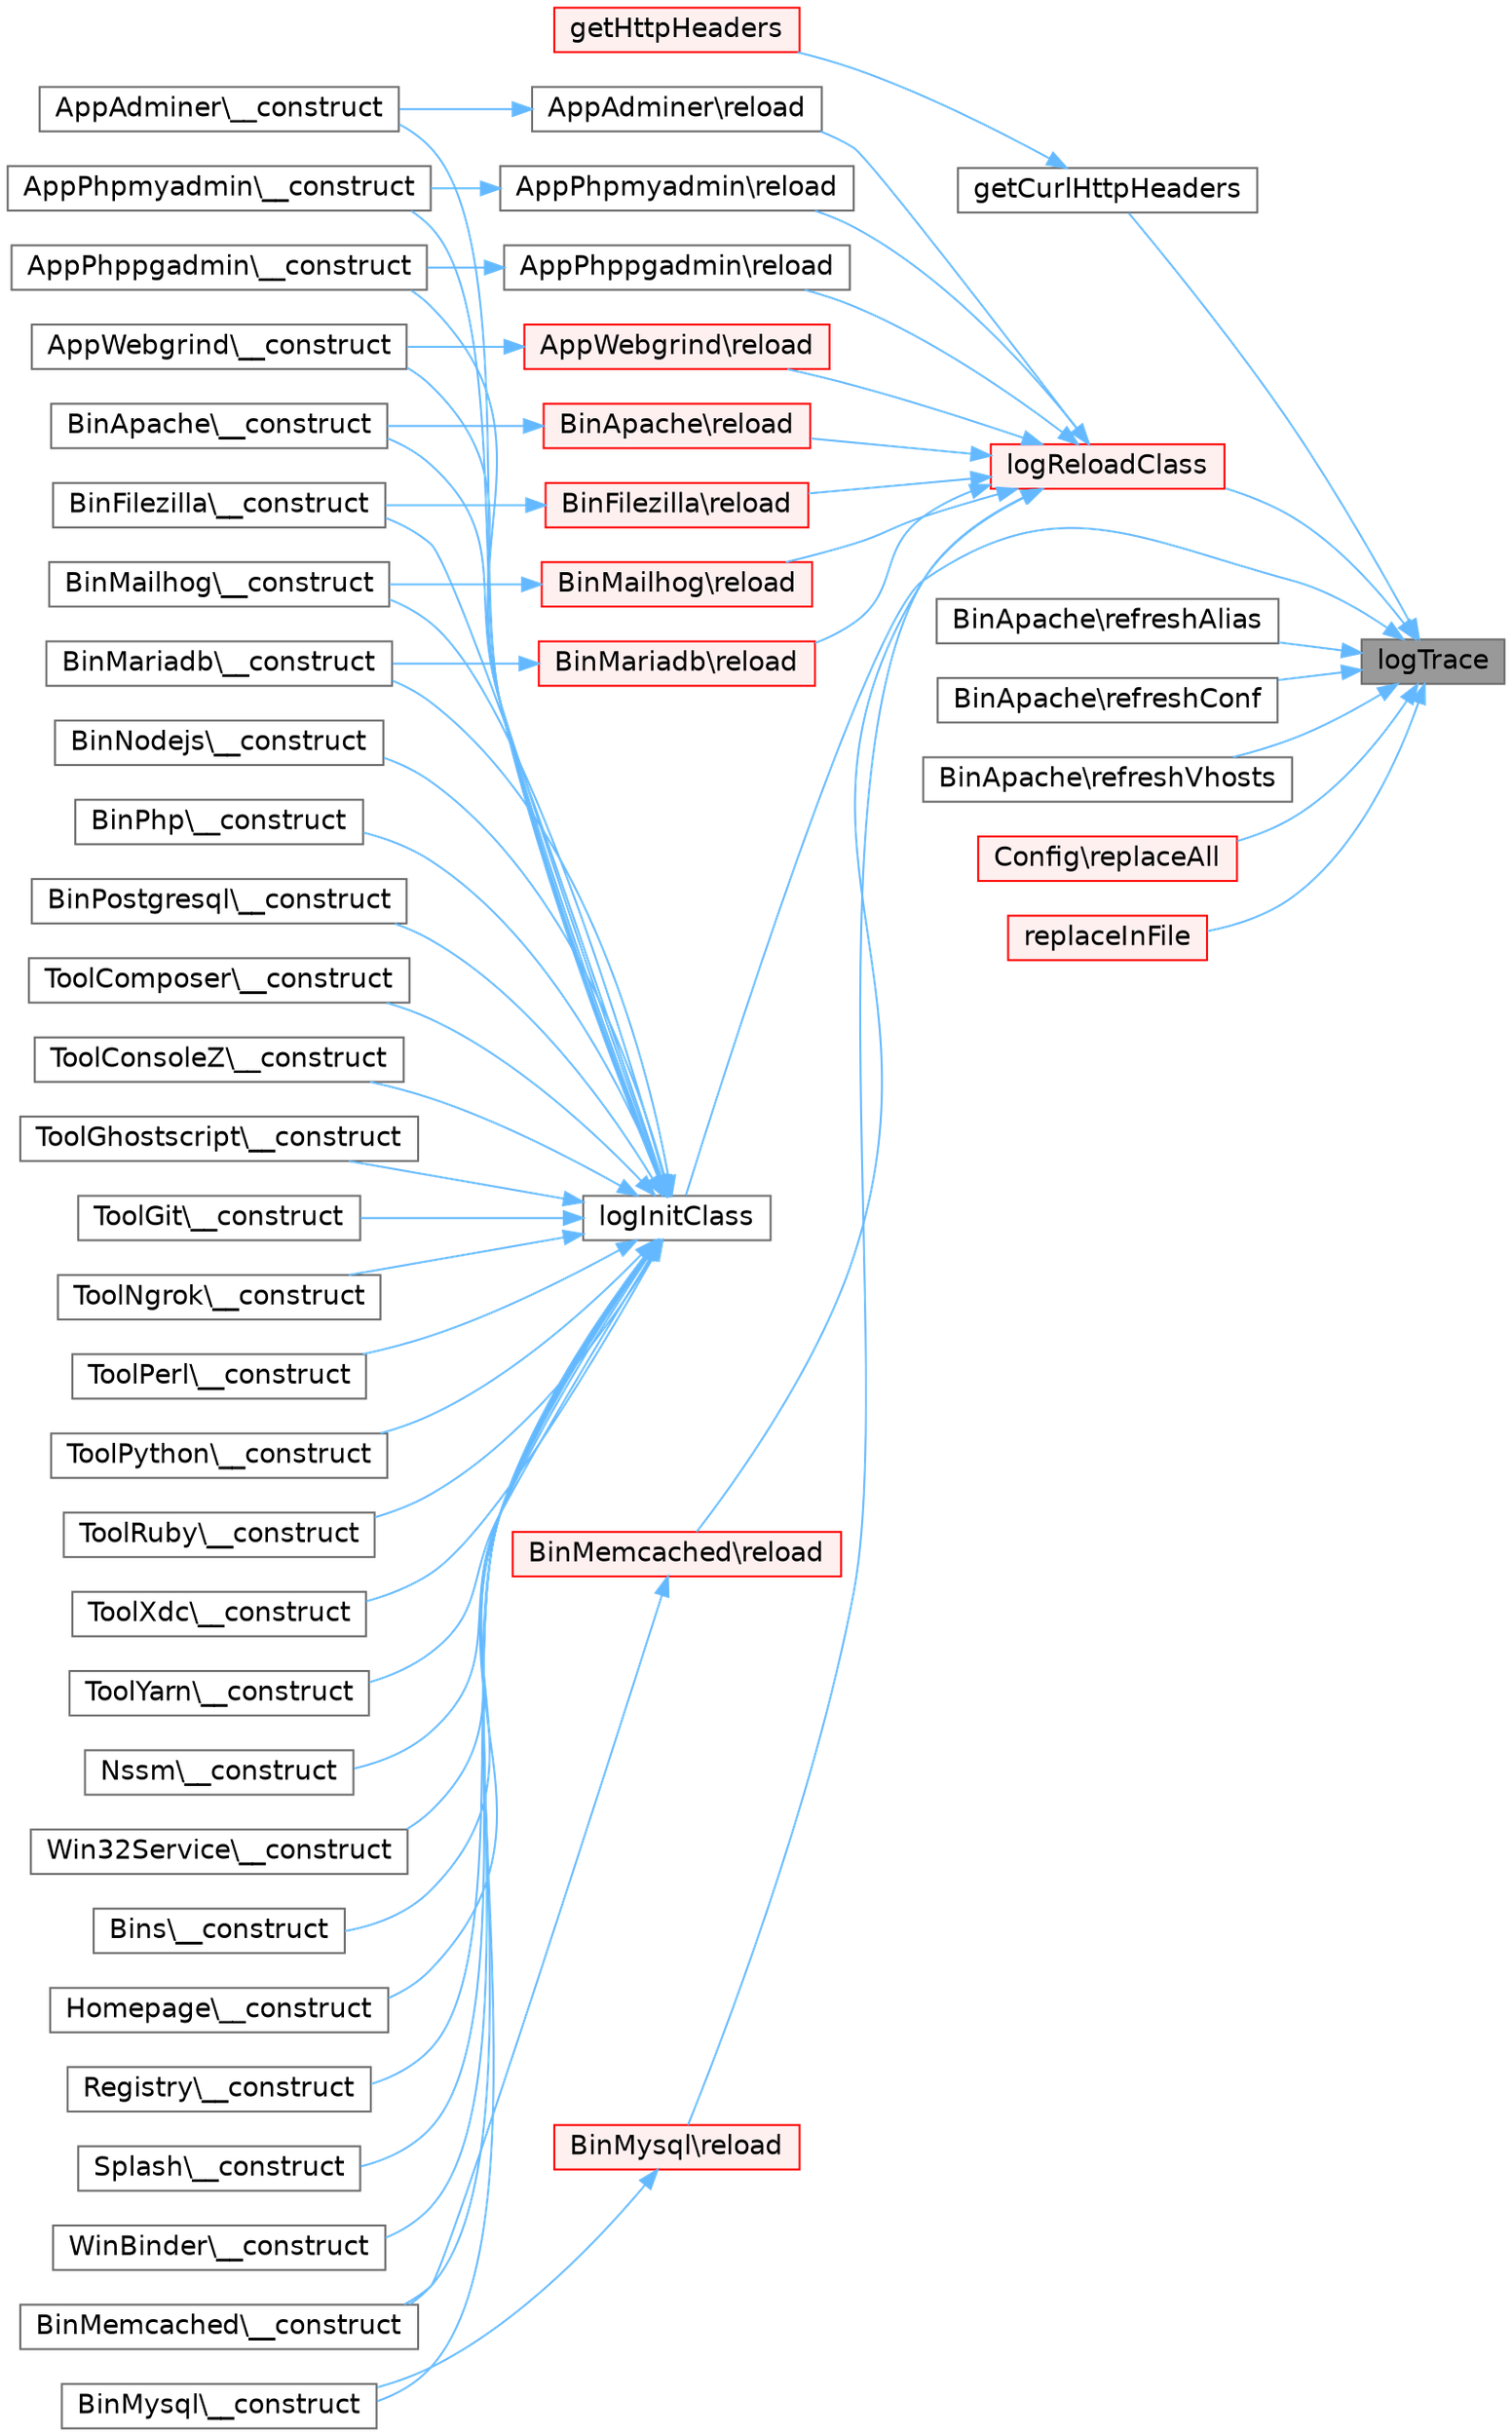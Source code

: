 digraph "logTrace"
{
 // LATEX_PDF_SIZE
  bgcolor="transparent";
  edge [fontname=Helvetica,fontsize=14,labelfontname=Helvetica,labelfontsize=14];
  node [fontname=Helvetica,fontsize=14,shape=box,height=0.2,width=0.4];
  rankdir="RL";
  Node1 [id="Node000001",label="logTrace",height=0.2,width=0.4,color="gray40", fillcolor="grey60", style="filled", fontcolor="black",tooltip=" "];
  Node1 -> Node2 [id="edge1_Node000001_Node000002",dir="back",color="steelblue1",style="solid",tooltip=" "];
  Node2 [id="Node000002",label="getCurlHttpHeaders",height=0.2,width=0.4,color="grey40", fillcolor="white", style="filled",URL="$d6/de4/classUtil.html#adda10179cef3eb1150089df0e810290f",tooltip=" "];
  Node2 -> Node3 [id="edge2_Node000002_Node000003",dir="back",color="steelblue1",style="solid",tooltip=" "];
  Node3 [id="Node000003",label="getHttpHeaders",height=0.2,width=0.4,color="red", fillcolor="#FFF0F0", style="filled",URL="$d6/de4/classUtil.html#a50eda2085ef0baf6a405786fb0eb1d79",tooltip=" "];
  Node1 -> Node5 [id="edge3_Node000001_Node000005",dir="back",color="steelblue1",style="solid",tooltip=" "];
  Node5 [id="Node000005",label="logInitClass",height=0.2,width=0.4,color="grey40", fillcolor="white", style="filled",URL="$d6/de4/classUtil.html#a2dfc13763d0173d6e71576fb4970c77e",tooltip=" "];
  Node5 -> Node6 [id="edge4_Node000005_Node000006",dir="back",color="steelblue1",style="solid",tooltip=" "];
  Node6 [id="Node000006",label="AppAdminer\\__construct",height=0.2,width=0.4,color="grey40", fillcolor="white", style="filled",URL="$df/d54/classAppAdminer.html#ad2d1f4e407b6f242de3af2a95dc1078e",tooltip=" "];
  Node5 -> Node7 [id="edge5_Node000005_Node000007",dir="back",color="steelblue1",style="solid",tooltip=" "];
  Node7 [id="Node000007",label="AppPhpmyadmin\\__construct",height=0.2,width=0.4,color="grey40", fillcolor="white", style="filled",URL="$dd/dec/classAppPhpmyadmin.html#ad2d1f4e407b6f242de3af2a95dc1078e",tooltip=" "];
  Node5 -> Node8 [id="edge6_Node000005_Node000008",dir="back",color="steelblue1",style="solid",tooltip=" "];
  Node8 [id="Node000008",label="AppPhppgadmin\\__construct",height=0.2,width=0.4,color="grey40", fillcolor="white", style="filled",URL="$dc/d53/classAppPhppgadmin.html#ad2d1f4e407b6f242de3af2a95dc1078e",tooltip=" "];
  Node5 -> Node9 [id="edge7_Node000005_Node000009",dir="back",color="steelblue1",style="solid",tooltip=" "];
  Node9 [id="Node000009",label="AppWebgrind\\__construct",height=0.2,width=0.4,color="grey40", fillcolor="white", style="filled",URL="$dc/df4/classAppWebgrind.html#ad2d1f4e407b6f242de3af2a95dc1078e",tooltip=" "];
  Node5 -> Node10 [id="edge8_Node000005_Node000010",dir="back",color="steelblue1",style="solid",tooltip=" "];
  Node10 [id="Node000010",label="BinApache\\__construct",height=0.2,width=0.4,color="grey40", fillcolor="white", style="filled",URL="$d9/d6c/classBinApache.html#ad2d1f4e407b6f242de3af2a95dc1078e",tooltip=" "];
  Node5 -> Node11 [id="edge9_Node000005_Node000011",dir="back",color="steelblue1",style="solid",tooltip=" "];
  Node11 [id="Node000011",label="BinFilezilla\\__construct",height=0.2,width=0.4,color="grey40", fillcolor="white", style="filled",URL="$da/d23/classBinFilezilla.html#ad2d1f4e407b6f242de3af2a95dc1078e",tooltip=" "];
  Node5 -> Node12 [id="edge10_Node000005_Node000012",dir="back",color="steelblue1",style="solid",tooltip=" "];
  Node12 [id="Node000012",label="BinMailhog\\__construct",height=0.2,width=0.4,color="grey40", fillcolor="white", style="filled",URL="$db/df2/classBinMailhog.html#ad2d1f4e407b6f242de3af2a95dc1078e",tooltip=" "];
  Node5 -> Node13 [id="edge11_Node000005_Node000013",dir="back",color="steelblue1",style="solid",tooltip=" "];
  Node13 [id="Node000013",label="BinMariadb\\__construct",height=0.2,width=0.4,color="grey40", fillcolor="white", style="filled",URL="$d4/d8f/classBinMariadb.html#ad2d1f4e407b6f242de3af2a95dc1078e",tooltip=" "];
  Node5 -> Node14 [id="edge12_Node000005_Node000014",dir="back",color="steelblue1",style="solid",tooltip=" "];
  Node14 [id="Node000014",label="BinMemcached\\__construct",height=0.2,width=0.4,color="grey40", fillcolor="white", style="filled",URL="$da/d10/classBinMemcached.html#ad2d1f4e407b6f242de3af2a95dc1078e",tooltip=" "];
  Node5 -> Node15 [id="edge13_Node000005_Node000015",dir="back",color="steelblue1",style="solid",tooltip=" "];
  Node15 [id="Node000015",label="BinMysql\\__construct",height=0.2,width=0.4,color="grey40", fillcolor="white", style="filled",URL="$d6/d88/classBinMysql.html#ad2d1f4e407b6f242de3af2a95dc1078e",tooltip=" "];
  Node5 -> Node16 [id="edge14_Node000005_Node000016",dir="back",color="steelblue1",style="solid",tooltip=" "];
  Node16 [id="Node000016",label="BinNodejs\\__construct",height=0.2,width=0.4,color="grey40", fillcolor="white", style="filled",URL="$d8/d9c/classBinNodejs.html#ad2d1f4e407b6f242de3af2a95dc1078e",tooltip=" "];
  Node5 -> Node17 [id="edge15_Node000005_Node000017",dir="back",color="steelblue1",style="solid",tooltip=" "];
  Node17 [id="Node000017",label="BinPhp\\__construct",height=0.2,width=0.4,color="grey40", fillcolor="white", style="filled",URL="$dc/db3/classBinPhp.html#ad2d1f4e407b6f242de3af2a95dc1078e",tooltip=" "];
  Node5 -> Node18 [id="edge16_Node000005_Node000018",dir="back",color="steelblue1",style="solid",tooltip=" "];
  Node18 [id="Node000018",label="BinPostgresql\\__construct",height=0.2,width=0.4,color="grey40", fillcolor="white", style="filled",URL="$dc/db9/classBinPostgresql.html#ad2d1f4e407b6f242de3af2a95dc1078e",tooltip=" "];
  Node5 -> Node19 [id="edge17_Node000005_Node000019",dir="back",color="steelblue1",style="solid",tooltip=" "];
  Node19 [id="Node000019",label="ToolComposer\\__construct",height=0.2,width=0.4,color="grey40", fillcolor="white", style="filled",URL="$d7/d6f/classToolComposer.html#ad2d1f4e407b6f242de3af2a95dc1078e",tooltip=" "];
  Node5 -> Node20 [id="edge18_Node000005_Node000020",dir="back",color="steelblue1",style="solid",tooltip=" "];
  Node20 [id="Node000020",label="ToolConsoleZ\\__construct",height=0.2,width=0.4,color="grey40", fillcolor="white", style="filled",URL="$d6/d0c/classToolConsoleZ.html#ad2d1f4e407b6f242de3af2a95dc1078e",tooltip=" "];
  Node5 -> Node21 [id="edge19_Node000005_Node000021",dir="back",color="steelblue1",style="solid",tooltip=" "];
  Node21 [id="Node000021",label="ToolGhostscript\\__construct",height=0.2,width=0.4,color="grey40", fillcolor="white", style="filled",URL="$d3/df9/classToolGhostscript.html#ad2d1f4e407b6f242de3af2a95dc1078e",tooltip=" "];
  Node5 -> Node22 [id="edge20_Node000005_Node000022",dir="back",color="steelblue1",style="solid",tooltip=" "];
  Node22 [id="Node000022",label="ToolGit\\__construct",height=0.2,width=0.4,color="grey40", fillcolor="white", style="filled",URL="$d3/dc0/classToolGit.html#ad2d1f4e407b6f242de3af2a95dc1078e",tooltip=" "];
  Node5 -> Node23 [id="edge21_Node000005_Node000023",dir="back",color="steelblue1",style="solid",tooltip=" "];
  Node23 [id="Node000023",label="ToolNgrok\\__construct",height=0.2,width=0.4,color="grey40", fillcolor="white", style="filled",URL="$dc/d8f/classToolNgrok.html#ad2d1f4e407b6f242de3af2a95dc1078e",tooltip=" "];
  Node5 -> Node24 [id="edge22_Node000005_Node000024",dir="back",color="steelblue1",style="solid",tooltip=" "];
  Node24 [id="Node000024",label="ToolPerl\\__construct",height=0.2,width=0.4,color="grey40", fillcolor="white", style="filled",URL="$d0/dd5/classToolPerl.html#ad2d1f4e407b6f242de3af2a95dc1078e",tooltip=" "];
  Node5 -> Node25 [id="edge23_Node000005_Node000025",dir="back",color="steelblue1",style="solid",tooltip=" "];
  Node25 [id="Node000025",label="ToolPython\\__construct",height=0.2,width=0.4,color="grey40", fillcolor="white", style="filled",URL="$d4/d34/classToolPython.html#ad2d1f4e407b6f242de3af2a95dc1078e",tooltip=" "];
  Node5 -> Node26 [id="edge24_Node000005_Node000026",dir="back",color="steelblue1",style="solid",tooltip=" "];
  Node26 [id="Node000026",label="ToolRuby\\__construct",height=0.2,width=0.4,color="grey40", fillcolor="white", style="filled",URL="$de/d39/classToolRuby.html#ad2d1f4e407b6f242de3af2a95dc1078e",tooltip=" "];
  Node5 -> Node27 [id="edge25_Node000005_Node000027",dir="back",color="steelblue1",style="solid",tooltip=" "];
  Node27 [id="Node000027",label="ToolXdc\\__construct",height=0.2,width=0.4,color="grey40", fillcolor="white", style="filled",URL="$df/d1b/classToolXdc.html#ad2d1f4e407b6f242de3af2a95dc1078e",tooltip=" "];
  Node5 -> Node28 [id="edge26_Node000005_Node000028",dir="back",color="steelblue1",style="solid",tooltip=" "];
  Node28 [id="Node000028",label="ToolYarn\\__construct",height=0.2,width=0.4,color="grey40", fillcolor="white", style="filled",URL="$d7/d8e/classToolYarn.html#ad2d1f4e407b6f242de3af2a95dc1078e",tooltip=" "];
  Node5 -> Node29 [id="edge27_Node000005_Node000029",dir="back",color="steelblue1",style="solid",tooltip=" "];
  Node29 [id="Node000029",label="Nssm\\__construct",height=0.2,width=0.4,color="grey40", fillcolor="white", style="filled",URL="$d3/d93/classNssm.html#a4717bbfc70a40a57ee741ed70766c309",tooltip=" "];
  Node5 -> Node30 [id="edge28_Node000005_Node000030",dir="back",color="steelblue1",style="solid",tooltip=" "];
  Node30 [id="Node000030",label="Win32Service\\__construct",height=0.2,width=0.4,color="grey40", fillcolor="white", style="filled",URL="$df/d28/classWin32Service.html#a4717bbfc70a40a57ee741ed70766c309",tooltip=" "];
  Node5 -> Node31 [id="edge29_Node000005_Node000031",dir="back",color="steelblue1",style="solid",tooltip=" "];
  Node31 [id="Node000031",label="Bins\\__construct",height=0.2,width=0.4,color="grey40", fillcolor="white", style="filled",URL="$de/d54/classBins.html#a095c5d389db211932136b53f25f39685",tooltip=" "];
  Node5 -> Node32 [id="edge30_Node000005_Node000032",dir="back",color="steelblue1",style="solid",tooltip=" "];
  Node32 [id="Node000032",label="Homepage\\__construct",height=0.2,width=0.4,color="grey40", fillcolor="white", style="filled",URL="$d4/ddb/classHomepage.html#a095c5d389db211932136b53f25f39685",tooltip=" "];
  Node5 -> Node33 [id="edge31_Node000005_Node000033",dir="back",color="steelblue1",style="solid",tooltip=" "];
  Node33 [id="Node000033",label="Registry\\__construct",height=0.2,width=0.4,color="grey40", fillcolor="white", style="filled",URL="$db/d0d/classRegistry.html#a095c5d389db211932136b53f25f39685",tooltip=" "];
  Node5 -> Node34 [id="edge32_Node000005_Node000034",dir="back",color="steelblue1",style="solid",tooltip=" "];
  Node34 [id="Node000034",label="Splash\\__construct",height=0.2,width=0.4,color="grey40", fillcolor="white", style="filled",URL="$d1/d56/classSplash.html#a095c5d389db211932136b53f25f39685",tooltip=" "];
  Node5 -> Node35 [id="edge33_Node000005_Node000035",dir="back",color="steelblue1",style="solid",tooltip=" "];
  Node35 [id="Node000035",label="WinBinder\\__construct",height=0.2,width=0.4,color="grey40", fillcolor="white", style="filled",URL="$db/da5/classWinBinder.html#a095c5d389db211932136b53f25f39685",tooltip=" "];
  Node1 -> Node36 [id="edge34_Node000001_Node000036",dir="back",color="steelblue1",style="solid",tooltip=" "];
  Node36 [id="Node000036",label="logReloadClass",height=0.2,width=0.4,color="red", fillcolor="#FFF0F0", style="filled",URL="$d6/de4/classUtil.html#a75c28a942d00ee910418851c2336be59",tooltip=" "];
  Node36 -> Node37 [id="edge35_Node000036_Node000037",dir="back",color="steelblue1",style="solid",tooltip=" "];
  Node37 [id="Node000037",label="AppAdminer\\reload",height=0.2,width=0.4,color="grey40", fillcolor="white", style="filled",URL="$df/d54/classAppAdminer.html#abcf741f558ed8382bf163307e1a4e71d",tooltip=" "];
  Node37 -> Node6 [id="edge36_Node000037_Node000006",dir="back",color="steelblue1",style="solid",tooltip=" "];
  Node36 -> Node38 [id="edge37_Node000036_Node000038",dir="back",color="steelblue1",style="solid",tooltip=" "];
  Node38 [id="Node000038",label="AppPhpmyadmin\\reload",height=0.2,width=0.4,color="grey40", fillcolor="white", style="filled",URL="$dd/dec/classAppPhpmyadmin.html#abcf741f558ed8382bf163307e1a4e71d",tooltip=" "];
  Node38 -> Node7 [id="edge38_Node000038_Node000007",dir="back",color="steelblue1",style="solid",tooltip=" "];
  Node36 -> Node39 [id="edge39_Node000036_Node000039",dir="back",color="steelblue1",style="solid",tooltip=" "];
  Node39 [id="Node000039",label="AppPhppgadmin\\reload",height=0.2,width=0.4,color="grey40", fillcolor="white", style="filled",URL="$dc/d53/classAppPhppgadmin.html#abcf741f558ed8382bf163307e1a4e71d",tooltip=" "];
  Node39 -> Node8 [id="edge40_Node000039_Node000008",dir="back",color="steelblue1",style="solid",tooltip=" "];
  Node36 -> Node40 [id="edge41_Node000036_Node000040",dir="back",color="steelblue1",style="solid",tooltip=" "];
  Node40 [id="Node000040",label="AppWebgrind\\reload",height=0.2,width=0.4,color="red", fillcolor="#FFF0F0", style="filled",URL="$dc/df4/classAppWebgrind.html#abcf741f558ed8382bf163307e1a4e71d",tooltip=" "];
  Node40 -> Node9 [id="edge42_Node000040_Node000009",dir="back",color="steelblue1",style="solid",tooltip=" "];
  Node36 -> Node42 [id="edge43_Node000036_Node000042",dir="back",color="steelblue1",style="solid",tooltip=" "];
  Node42 [id="Node000042",label="BinApache\\reload",height=0.2,width=0.4,color="red", fillcolor="#FFF0F0", style="filled",URL="$d9/d6c/classBinApache.html#abcf741f558ed8382bf163307e1a4e71d",tooltip=" "];
  Node42 -> Node10 [id="edge44_Node000042_Node000010",dir="back",color="steelblue1",style="solid",tooltip=" "];
  Node36 -> Node47 [id="edge45_Node000036_Node000047",dir="back",color="steelblue1",style="solid",tooltip=" "];
  Node47 [id="Node000047",label="BinFilezilla\\reload",height=0.2,width=0.4,color="red", fillcolor="#FFF0F0", style="filled",URL="$da/d23/classBinFilezilla.html#abcf741f558ed8382bf163307e1a4e71d",tooltip=" "];
  Node47 -> Node11 [id="edge46_Node000047_Node000011",dir="back",color="steelblue1",style="solid",tooltip=" "];
  Node36 -> Node52 [id="edge47_Node000036_Node000052",dir="back",color="steelblue1",style="solid",tooltip=" "];
  Node52 [id="Node000052",label="BinMailhog\\reload",height=0.2,width=0.4,color="red", fillcolor="#FFF0F0", style="filled",URL="$db/df2/classBinMailhog.html#abcf741f558ed8382bf163307e1a4e71d",tooltip=" "];
  Node52 -> Node12 [id="edge48_Node000052_Node000012",dir="back",color="steelblue1",style="solid",tooltip=" "];
  Node36 -> Node57 [id="edge49_Node000036_Node000057",dir="back",color="steelblue1",style="solid",tooltip=" "];
  Node57 [id="Node000057",label="BinMariadb\\reload",height=0.2,width=0.4,color="red", fillcolor="#FFF0F0", style="filled",URL="$d4/d8f/classBinMariadb.html#abcf741f558ed8382bf163307e1a4e71d",tooltip=" "];
  Node57 -> Node13 [id="edge50_Node000057_Node000013",dir="back",color="steelblue1",style="solid",tooltip=" "];
  Node36 -> Node62 [id="edge51_Node000036_Node000062",dir="back",color="steelblue1",style="solid",tooltip=" "];
  Node62 [id="Node000062",label="BinMemcached\\reload",height=0.2,width=0.4,color="red", fillcolor="#FFF0F0", style="filled",URL="$da/d10/classBinMemcached.html#abcf741f558ed8382bf163307e1a4e71d",tooltip=" "];
  Node62 -> Node14 [id="edge52_Node000062_Node000014",dir="back",color="steelblue1",style="solid",tooltip=" "];
  Node36 -> Node67 [id="edge53_Node000036_Node000067",dir="back",color="steelblue1",style="solid",tooltip=" "];
  Node67 [id="Node000067",label="BinMysql\\reload",height=0.2,width=0.4,color="red", fillcolor="#FFF0F0", style="filled",URL="$d6/d88/classBinMysql.html#abcf741f558ed8382bf163307e1a4e71d",tooltip=" "];
  Node67 -> Node15 [id="edge54_Node000067_Node000015",dir="back",color="steelblue1",style="solid",tooltip=" "];
  Node1 -> Node106 [id="edge55_Node000001_Node000106",dir="back",color="steelblue1",style="solid",tooltip=" "];
  Node106 [id="Node000106",label="BinApache\\refreshAlias",height=0.2,width=0.4,color="grey40", fillcolor="white", style="filled",URL="$d9/d6c/classBinApache.html#ac71a7ebeb322350f1c901e8d7edababf",tooltip=" "];
  Node1 -> Node107 [id="edge56_Node000001_Node000107",dir="back",color="steelblue1",style="solid",tooltip=" "];
  Node107 [id="Node000107",label="BinApache\\refreshConf",height=0.2,width=0.4,color="grey40", fillcolor="white", style="filled",URL="$d9/d6c/classBinApache.html#a8b7f77e0482448508227a8d86659119f",tooltip=" "];
  Node1 -> Node108 [id="edge57_Node000001_Node000108",dir="back",color="steelblue1",style="solid",tooltip=" "];
  Node108 [id="Node000108",label="BinApache\\refreshVhosts",height=0.2,width=0.4,color="grey40", fillcolor="white", style="filled",URL="$d9/d6c/classBinApache.html#af98eed1f3f988839fdacd19dc25fb8a6",tooltip=" "];
  Node1 -> Node109 [id="edge58_Node000001_Node000109",dir="back",color="steelblue1",style="solid",tooltip=" "];
  Node109 [id="Node000109",label="Config\\replaceAll",height=0.2,width=0.4,color="red", fillcolor="#FFF0F0", style="filled",URL="$d9/df9/classConfig.html#a3614638192ed37aeb3dd9173b1c8bde8",tooltip=" "];
  Node1 -> Node111 [id="edge59_Node000001_Node000111",dir="back",color="steelblue1",style="solid",tooltip=" "];
  Node111 [id="Node000111",label="replaceInFile",height=0.2,width=0.4,color="red", fillcolor="#FFF0F0", style="filled",URL="$d6/de4/classUtil.html#aebe438932e48f5b20d273d95c25e4a43",tooltip=" "];
}

